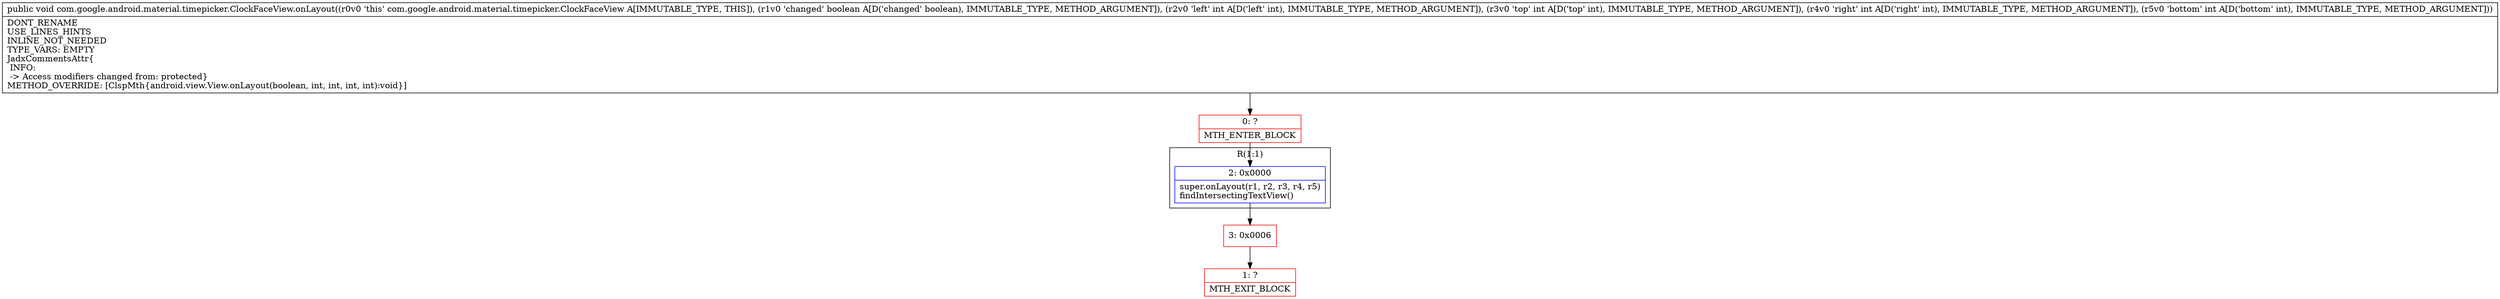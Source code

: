 digraph "CFG forcom.google.android.material.timepicker.ClockFaceView.onLayout(ZIIII)V" {
subgraph cluster_Region_1492391843 {
label = "R(1:1)";
node [shape=record,color=blue];
Node_2 [shape=record,label="{2\:\ 0x0000|super.onLayout(r1, r2, r3, r4, r5)\lfindIntersectingTextView()\l}"];
}
Node_0 [shape=record,color=red,label="{0\:\ ?|MTH_ENTER_BLOCK\l}"];
Node_3 [shape=record,color=red,label="{3\:\ 0x0006}"];
Node_1 [shape=record,color=red,label="{1\:\ ?|MTH_EXIT_BLOCK\l}"];
MethodNode[shape=record,label="{public void com.google.android.material.timepicker.ClockFaceView.onLayout((r0v0 'this' com.google.android.material.timepicker.ClockFaceView A[IMMUTABLE_TYPE, THIS]), (r1v0 'changed' boolean A[D('changed' boolean), IMMUTABLE_TYPE, METHOD_ARGUMENT]), (r2v0 'left' int A[D('left' int), IMMUTABLE_TYPE, METHOD_ARGUMENT]), (r3v0 'top' int A[D('top' int), IMMUTABLE_TYPE, METHOD_ARGUMENT]), (r4v0 'right' int A[D('right' int), IMMUTABLE_TYPE, METHOD_ARGUMENT]), (r5v0 'bottom' int A[D('bottom' int), IMMUTABLE_TYPE, METHOD_ARGUMENT]))  | DONT_RENAME\lUSE_LINES_HINTS\lINLINE_NOT_NEEDED\lTYPE_VARS: EMPTY\lJadxCommentsAttr\{\l INFO: \l \-\> Access modifiers changed from: protected\}\lMETHOD_OVERRIDE: [ClspMth\{android.view.View.onLayout(boolean, int, int, int, int):void\}]\l}"];
MethodNode -> Node_0;Node_2 -> Node_3;
Node_0 -> Node_2;
Node_3 -> Node_1;
}

